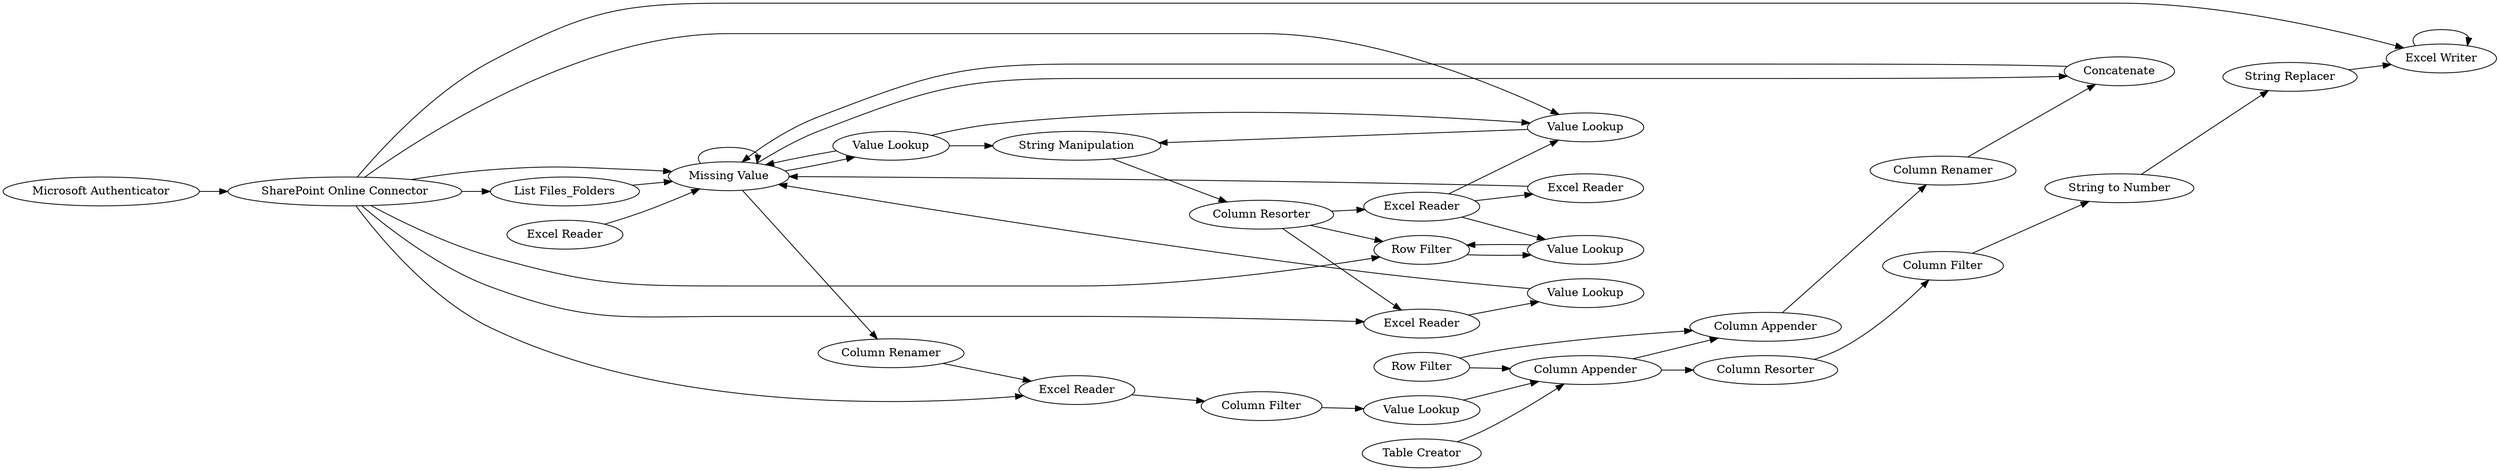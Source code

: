 digraph {
	88 -> 98
	113 -> 13
	89 -> 98
	99 -> 102
	105 -> 98
	114 -> 114
	81 -> 83
	88 -> 108
	83 -> 35
	108 -> 109
	42 -> 104
	96 -> 80
	35 -> 113
	84 -> 86
	13 -> 67
	80 -> 96
	42 -> 95
	92 -> 98
	88 -> 104
	87 -> 88
	42 -> 80
	98 -> 86
	40 -> 42
	99 -> 40
	82 -> 84
	88 -> 80
	99 -> 98
	81 -> 82
	88 -> 114
	106 -> 108
	88 -> 102
	95 -> 102
	86 -> 98
	90 -> 98
	67 -> 114
	102 -> 40
	45 -> 83
	109 -> 110
	88 -> 90
	98 -> 99
	98 -> 106
	110 -> 83
	104 -> 105
	95 -> 89
	83 -> 82
	95 -> 96
	98 -> 98
	89 [label="Excel Reader"]
	108 [label="Excel Reader"]
	105 [label="Value Lookup"]
	92 [label="Excel Reader"]
	84 [label="Column Renamer"]
	98 [label="Missing Value"]
	109 [label="Column Filter"]
	114 [label="Excel Writer"]
	110 [label="Value Lookup"]
	86 [label=Concatenate]
	90 [label="List Files_Folders"]
	42 [label="Column Resorter"]
	87 [label="Microsoft Authenticator"]
	67 [label="String Replacer"]
	106 [label="Column Renamer"]
	83 [label="Column Appender"]
	81 [label="Row Filter"]
	99 [label="Value Lookup"]
	113 [label="Column Filter"]
	96 [label="Value Lookup"]
	13 [label="String to Number"]
	102 [label="Value Lookup"]
	104 [label="Excel Reader"]
	35 [label="Column Resorter"]
	82 [label="Column Appender"]
	88 [label="SharePoint Online Connector"]
	95 [label="Excel Reader"]
	40 [label="String Manipulation"]
	80 [label="Row Filter"]
	45 [label="Table Creator"]
	rankdir=LR
}
